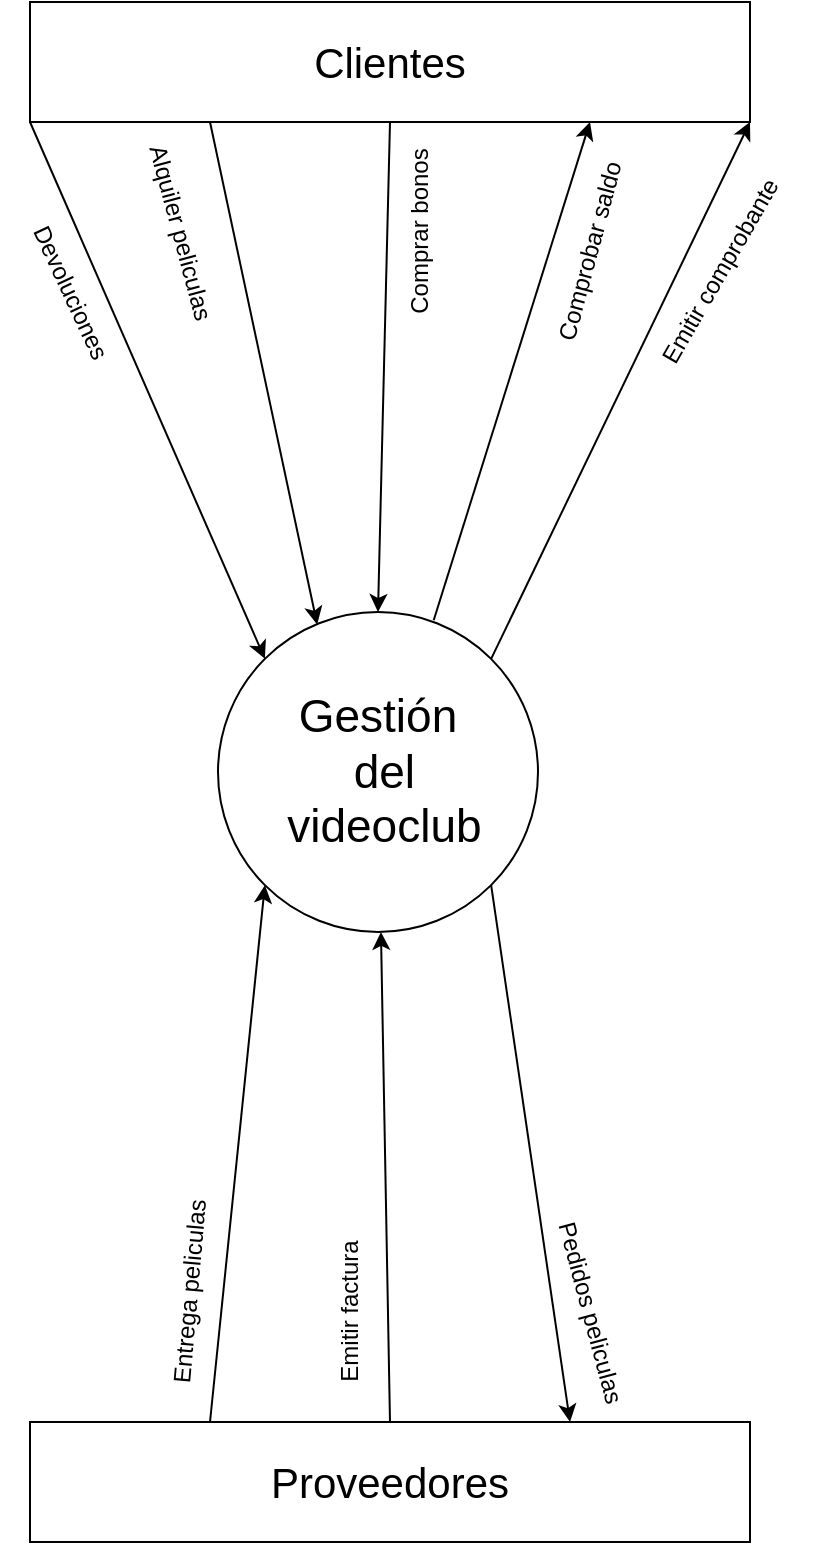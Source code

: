<mxfile version="23.1.1" type="device">
  <diagram name="Página-1" id="EmJALiMdoSDPTrJ1RiPm">
    <mxGraphModel dx="474" dy="789" grid="1" gridSize="10" guides="1" tooltips="1" connect="1" arrows="1" fold="1" page="1" pageScale="1" pageWidth="827" pageHeight="1169" math="0" shadow="0">
      <root>
        <mxCell id="0" />
        <mxCell id="1" parent="0" />
        <mxCell id="dgO8ZEKT8CytuHklvyCe-1" value="&lt;div style=&quot;font-size: 23px;&quot;&gt;&lt;font style=&quot;font-size: 23px;&quot;&gt;Gestión&lt;/font&gt;&lt;/div&gt;&lt;div style=&quot;font-size: 23px;&quot;&gt;&lt;font style=&quot;font-size: 23px;&quot;&gt;&amp;nbsp;del&lt;/font&gt;&lt;/div&gt;&lt;div style=&quot;font-size: 23px;&quot;&gt;&lt;font style=&quot;font-size: 23px;&quot;&gt;&amp;nbsp;videoclub&lt;/font&gt;&lt;/div&gt;" style="ellipse;whiteSpace=wrap;html=1;aspect=fixed;" vertex="1" parent="1">
          <mxGeometry x="334" y="505" width="160" height="160" as="geometry" />
        </mxCell>
        <mxCell id="dgO8ZEKT8CytuHklvyCe-6" style="rounded=0;orthogonalLoop=1;jettySize=auto;html=1;exitX=0.25;exitY=1;exitDx=0;exitDy=0;entryX=0.31;entryY=0.039;entryDx=0;entryDy=0;entryPerimeter=0;" edge="1" parent="1" source="dgO8ZEKT8CytuHklvyCe-3" target="dgO8ZEKT8CytuHklvyCe-1">
          <mxGeometry relative="1" as="geometry" />
        </mxCell>
        <mxCell id="dgO8ZEKT8CytuHklvyCe-8" style="rounded=0;orthogonalLoop=1;jettySize=auto;html=1;exitX=0.5;exitY=1;exitDx=0;exitDy=0;entryX=0.5;entryY=0;entryDx=0;entryDy=0;" edge="1" parent="1" source="dgO8ZEKT8CytuHklvyCe-3" target="dgO8ZEKT8CytuHklvyCe-1">
          <mxGeometry relative="1" as="geometry" />
        </mxCell>
        <mxCell id="dgO8ZEKT8CytuHklvyCe-10" style="rounded=0;orthogonalLoop=1;jettySize=auto;html=1;exitX=0.75;exitY=1;exitDx=0;exitDy=0;entryX=0.674;entryY=0.026;entryDx=0;entryDy=0;entryPerimeter=0;startArrow=classic;startFill=1;endArrow=none;endFill=0;" edge="1" parent="1" target="dgO8ZEKT8CytuHklvyCe-1">
          <mxGeometry relative="1" as="geometry">
            <mxPoint x="520" y="260" as="sourcePoint" />
            <mxPoint x="453.92" y="509.96" as="targetPoint" />
          </mxGeometry>
        </mxCell>
        <mxCell id="dgO8ZEKT8CytuHklvyCe-12" style="rounded=0;orthogonalLoop=1;jettySize=auto;html=1;exitX=1;exitY=1;exitDx=0;exitDy=0;entryX=1;entryY=0;entryDx=0;entryDy=0;startArrow=classic;startFill=1;endArrow=none;endFill=0;" edge="1" parent="1" source="dgO8ZEKT8CytuHklvyCe-3" target="dgO8ZEKT8CytuHklvyCe-1">
          <mxGeometry relative="1" as="geometry" />
        </mxCell>
        <mxCell id="dgO8ZEKT8CytuHklvyCe-14" style="rounded=0;orthogonalLoop=1;jettySize=auto;html=1;exitX=0;exitY=1;exitDx=0;exitDy=0;entryX=0;entryY=0;entryDx=0;entryDy=0;" edge="1" parent="1" source="dgO8ZEKT8CytuHklvyCe-3" target="dgO8ZEKT8CytuHklvyCe-1">
          <mxGeometry relative="1" as="geometry" />
        </mxCell>
        <mxCell id="dgO8ZEKT8CytuHklvyCe-3" value="&lt;font style=&quot;font-size: 21px;&quot;&gt;Clientes&lt;/font&gt;" style="rounded=0;whiteSpace=wrap;html=1;" vertex="1" parent="1">
          <mxGeometry x="240" y="200" width="360" height="60" as="geometry" />
        </mxCell>
        <mxCell id="dgO8ZEKT8CytuHklvyCe-18" style="rounded=0;orthogonalLoop=1;jettySize=auto;html=1;exitX=0.25;exitY=0;exitDx=0;exitDy=0;entryX=0;entryY=1;entryDx=0;entryDy=0;" edge="1" parent="1" source="dgO8ZEKT8CytuHklvyCe-4" target="dgO8ZEKT8CytuHklvyCe-1">
          <mxGeometry relative="1" as="geometry" />
        </mxCell>
        <mxCell id="dgO8ZEKT8CytuHklvyCe-20" style="rounded=0;orthogonalLoop=1;jettySize=auto;html=1;exitX=0.5;exitY=0;exitDx=0;exitDy=0;" edge="1" parent="1" source="dgO8ZEKT8CytuHklvyCe-4" target="dgO8ZEKT8CytuHklvyCe-1">
          <mxGeometry relative="1" as="geometry" />
        </mxCell>
        <mxCell id="dgO8ZEKT8CytuHklvyCe-22" style="rounded=0;orthogonalLoop=1;jettySize=auto;html=1;exitX=0.75;exitY=0;exitDx=0;exitDy=0;entryX=1;entryY=1;entryDx=0;entryDy=0;startArrow=classic;startFill=1;endArrow=none;endFill=0;" edge="1" parent="1" source="dgO8ZEKT8CytuHklvyCe-4" target="dgO8ZEKT8CytuHklvyCe-1">
          <mxGeometry relative="1" as="geometry" />
        </mxCell>
        <mxCell id="dgO8ZEKT8CytuHklvyCe-4" value="&lt;font style=&quot;font-size: 21px;&quot;&gt;Proveedores&lt;br&gt;&lt;/font&gt;" style="rounded=0;whiteSpace=wrap;html=1;" vertex="1" parent="1">
          <mxGeometry x="240" y="910" width="360" height="60" as="geometry" />
        </mxCell>
        <mxCell id="dgO8ZEKT8CytuHklvyCe-7" value="&lt;div&gt;Alquiler peliculas&lt;/div&gt;" style="text;html=1;align=center;verticalAlign=middle;resizable=0;points=[];autosize=1;strokeColor=none;fillColor=none;rotation=75;" vertex="1" parent="1">
          <mxGeometry x="260" y="300" width="110" height="30" as="geometry" />
        </mxCell>
        <mxCell id="dgO8ZEKT8CytuHklvyCe-9" value="&lt;div&gt;Comprar bonos&lt;/div&gt;" style="text;html=1;align=center;verticalAlign=middle;resizable=0;points=[];autosize=1;strokeColor=none;fillColor=none;rotation=-90;" vertex="1" parent="1">
          <mxGeometry x="380" y="300" width="110" height="30" as="geometry" />
        </mxCell>
        <mxCell id="dgO8ZEKT8CytuHklvyCe-11" value="Comprobar saldo" style="text;html=1;align=center;verticalAlign=middle;resizable=0;points=[];autosize=1;strokeColor=none;fillColor=none;rotation=-75;" vertex="1" parent="1">
          <mxGeometry x="460" y="310" width="120" height="30" as="geometry" />
        </mxCell>
        <mxCell id="dgO8ZEKT8CytuHklvyCe-13" value="&lt;div&gt;Emitir comprobante&lt;/div&gt;" style="text;html=1;align=center;verticalAlign=middle;resizable=0;points=[];autosize=1;strokeColor=none;fillColor=none;rotation=-60;" vertex="1" parent="1">
          <mxGeometry x="520" y="320" width="130" height="30" as="geometry" />
        </mxCell>
        <mxCell id="dgO8ZEKT8CytuHklvyCe-15" value="&lt;div&gt;Devoluciones&lt;/div&gt;" style="text;html=1;align=center;verticalAlign=middle;resizable=0;points=[];autosize=1;strokeColor=none;fillColor=none;rotation=65;" vertex="1" parent="1">
          <mxGeometry x="210" y="330" width="100" height="30" as="geometry" />
        </mxCell>
        <mxCell id="dgO8ZEKT8CytuHklvyCe-17" value="&lt;div&gt;Pedidos peliculas&lt;/div&gt;" style="text;html=1;align=center;verticalAlign=middle;resizable=0;points=[];autosize=1;strokeColor=none;fillColor=none;rotation=75;" vertex="1" parent="1">
          <mxGeometry x="460" y="840" width="120" height="30" as="geometry" />
        </mxCell>
        <mxCell id="dgO8ZEKT8CytuHklvyCe-21" value="&lt;div&gt;Emitir factura&lt;/div&gt;" style="text;html=1;align=center;verticalAlign=middle;resizable=0;points=[];autosize=1;strokeColor=none;fillColor=none;rotation=-90;" vertex="1" parent="1">
          <mxGeometry x="355" y="840" width="90" height="30" as="geometry" />
        </mxCell>
        <mxCell id="dgO8ZEKT8CytuHklvyCe-24" value="&lt;div&gt;Entrega peliculas&lt;/div&gt;" style="text;html=1;align=center;verticalAlign=middle;resizable=0;points=[];autosize=1;strokeColor=none;fillColor=none;rotation=-85;" vertex="1" parent="1">
          <mxGeometry x="260" y="830" width="120" height="30" as="geometry" />
        </mxCell>
      </root>
    </mxGraphModel>
  </diagram>
</mxfile>
